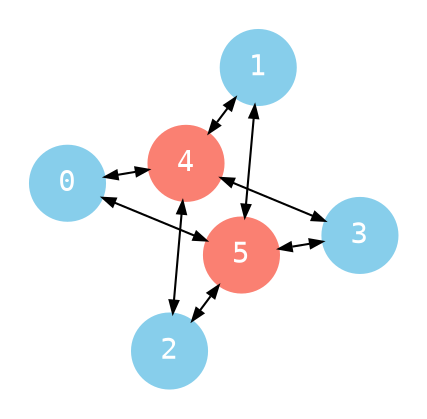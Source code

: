 digraph {
    node [shape=circle, fontname="monospace"; fixedsize=true, width="0.5"];
    edge [arrowsize=0.6];
    layout=neato;
    overlap=false;
    overlap_scaling=1.8;
    scale=1.0;
    mode="sgd";
    maxiter=1000000;
    normalize=true;
    pad=0.2;

    subgraph {
        4, 5 [style="filled"; color=salmon; fontcolor=white];
    }

    subgraph {
        0, 1, 2, 3 [style="filled"; color=skyblue; fontcolor=white];
    }

    0 -> {4, 5} [dir="both"];
    1 -> {4, 5} [dir="both"];
    2 -> {4, 5} [dir="both"];
    3 -> {4, 5} [dir="both"];
    // 4 -> 5 [style=invis];
}